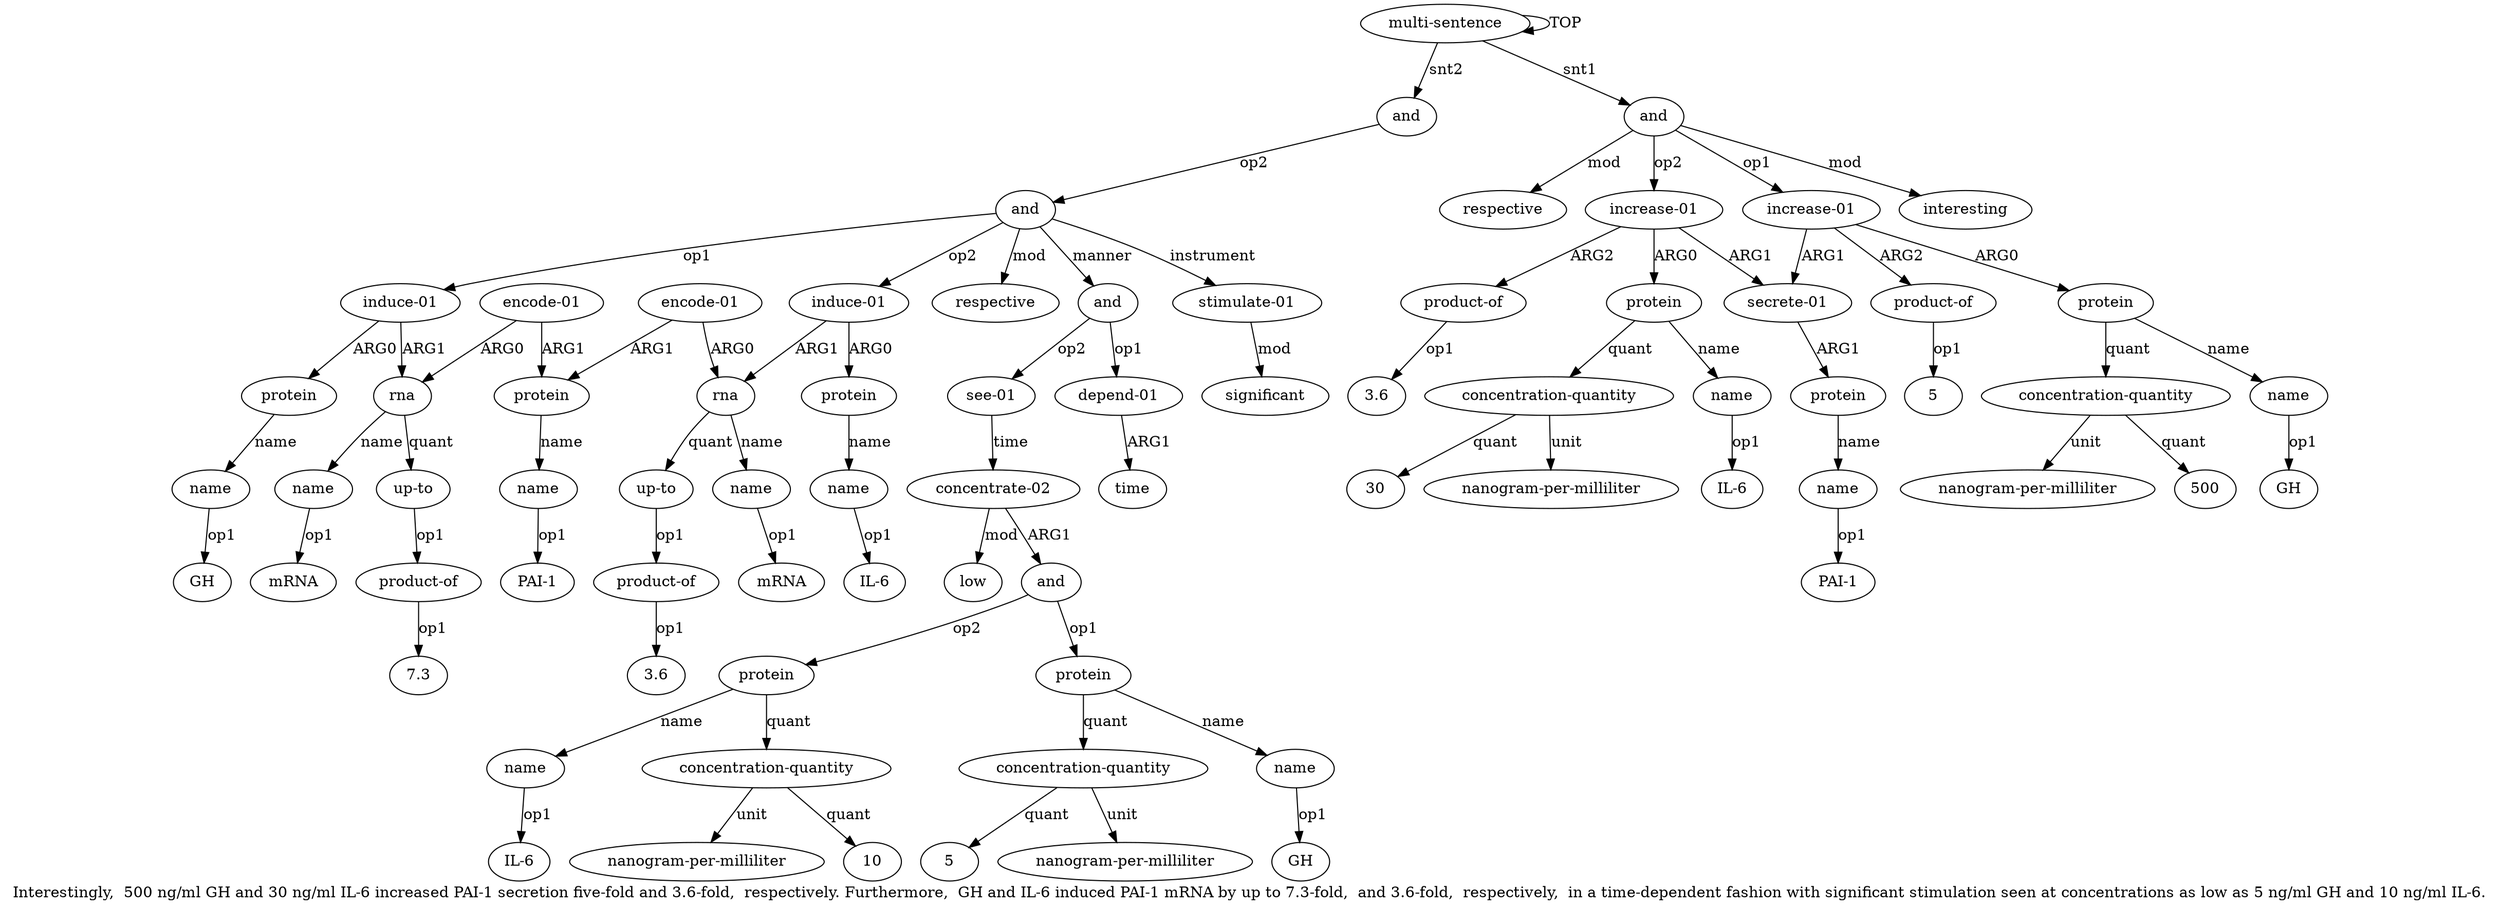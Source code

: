 digraph  {
	graph [label="Interestingly,  500 ng/ml GH and 30 ng/ml IL-6 increased PAI-1 secretion five-fold and 3.6-fold,  respectively. Furthermore,  GH \
and IL-6 induced PAI-1 mRNA by up to 7.3-fold,  and 3.6-fold,  respectively,  in a time-dependent fashion with significant stimulation \
seen at concentrations as low as 5 ng/ml GH and 10 ng/ml IL-6."];
	node [label="\N"];
	a20	 [color=black,
		gold_ind=20,
		gold_label=and,
		label=and,
		test_ind=20,
		test_label=and];
	a21	 [color=black,
		gold_ind=21,
		gold_label="induce-01",
		label="induce-01",
		test_ind=21,
		test_label="induce-01"];
	a20 -> a21 [key=0,
	color=black,
	gold_label=op1,
	label=op1,
	test_label=op1];
a31 [color=black,
	gold_ind=31,
	gold_label="induce-01",
	label="induce-01",
	test_ind=31,
	test_label="induce-01"];
a20 -> a31 [key=0,
color=black,
gold_label=op2,
label=op2,
test_label=op2];
a39 [color=black,
gold_ind=39,
gold_label=respective,
label=respective,
test_ind=39,
test_label=respective];
a20 -> a39 [key=0,
color=black,
gold_label=mod,
label=mod,
test_label=mod];
a42 [color=black,
gold_ind=42,
gold_label=and,
label=and,
test_ind=42,
test_label=and];
a20 -> a42 [key=0,
color=black,
gold_label=manner,
label=manner,
test_label=manner];
a40 [color=black,
gold_ind=40,
gold_label="stimulate-01",
label="stimulate-01",
test_ind=40,
test_label="stimulate-01"];
a20 -> a40 [key=0,
color=black,
gold_label=instrument,
label=instrument,
test_label=instrument];
a22 [color=black,
gold_ind=22,
gold_label=protein,
label=protein,
test_ind=22,
test_label=protein];
a21 -> a22 [key=0,
color=black,
gold_label=ARG0,
label=ARG0,
test_label=ARG0];
a24 [color=black,
gold_ind=24,
gold_label=rna,
label=rna,
test_ind=24,
test_label=rna];
a21 -> a24 [key=0,
color=black,
gold_label=ARG1,
label=ARG1,
test_label=ARG1];
a23 [color=black,
gold_ind=23,
gold_label=name,
label=name,
test_ind=23,
test_label=name];
a22 -> a23 [key=0,
color=black,
gold_label=name,
label=name,
test_label=name];
"a23 GH" [color=black,
gold_ind=-1,
gold_label=GH,
label=GH,
test_ind=-1,
test_label=GH];
a23 -> "a23 GH" [key=0,
color=black,
gold_label=op1,
label=op1,
test_label=op1];
a25 [color=black,
gold_ind=25,
gold_label=name,
label=name,
test_ind=25,
test_label=name];
a24 -> a25 [key=0,
color=black,
gold_label=name,
label=name,
test_label=name];
a29 [color=black,
gold_ind=29,
gold_label="up-to",
label="up-to",
test_ind=29,
test_label="up-to"];
a24 -> a29 [key=0,
color=black,
gold_label=quant,
label=quant,
test_label=quant];
"a25 mRNA" [color=black,
gold_ind=-1,
gold_label=mRNA,
label=mRNA,
test_ind=-1,
test_label=mRNA];
a25 -> "a25 mRNA" [key=0,
color=black,
gold_label=op1,
label=op1,
test_label=op1];
a26 [color=black,
gold_ind=26,
gold_label="encode-01",
label="encode-01",
test_ind=26,
test_label="encode-01"];
a26 -> a24 [key=0,
color=black,
gold_label=ARG0,
label=ARG0,
test_label=ARG0];
a27 [color=black,
gold_ind=27,
gold_label=protein,
label=protein,
test_ind=27,
test_label=protein];
a26 -> a27 [key=0,
color=black,
gold_label=ARG1,
label=ARG1,
test_label=ARG1];
a28 [color=black,
gold_ind=28,
gold_label=name,
label=name,
test_ind=28,
test_label=name];
a27 -> a28 [key=0,
color=black,
gold_label=name,
label=name,
test_label=name];
"a28 PAI-1" [color=black,
gold_ind=-1,
gold_label="PAI-1",
label="PAI-1",
test_ind=-1,
test_label="PAI-1"];
a28 -> "a28 PAI-1" [key=0,
color=black,
gold_label=op1,
label=op1,
test_label=op1];
a30 [color=black,
gold_ind=30,
gold_label="product-of",
label="product-of",
test_ind=30,
test_label="product-of"];
a29 -> a30 [key=0,
color=black,
gold_label=op1,
label=op1,
test_label=op1];
"a33 IL-6" [color=black,
gold_ind=-1,
gold_label="IL-6",
label="IL-6",
test_ind=-1,
test_label="IL-6"];
"a38 3.6" [color=black,
gold_ind=-1,
gold_label=3.6,
label=3.6,
test_ind=-1,
test_label=3.6];
a34 [color=black,
gold_ind=34,
gold_label=rna,
label=rna,
test_ind=34,
test_label=rna];
a31 -> a34 [key=0,
color=black,
gold_label=ARG1,
label=ARG1,
test_label=ARG1];
a32 [color=black,
gold_ind=32,
gold_label=protein,
label=protein,
test_ind=32,
test_label=protein];
a31 -> a32 [key=0,
color=black,
gold_label=ARG0,
label=ARG0,
test_label=ARG0];
"a30 7.3" [color=black,
gold_ind=-1,
gold_label=7.3,
label=7.3,
test_ind=-1,
test_label=7.3];
a30 -> "a30 7.3" [key=0,
color=black,
gold_label=op1,
label=op1,
test_label=op1];
"a50 5" [color=black,
gold_ind=-1,
gold_label=5,
label=5,
test_ind=-1,
test_label=5];
"a16 3.6" [color=black,
gold_ind=-1,
gold_label=3.6,
label=3.6,
test_ind=-1,
test_label=3.6];
a37 [color=black,
gold_ind=37,
gold_label="up-to",
label="up-to",
test_ind=37,
test_label="up-to"];
a38 [color=black,
gold_ind=38,
gold_label="product-of",
label="product-of",
test_ind=38,
test_label="product-of"];
a37 -> a38 [key=0,
color=black,
gold_label=op1,
label=op1,
test_label=op1];
"a49 GH" [color=black,
gold_ind=-1,
gold_label=GH,
label=GH,
test_ind=-1,
test_label=GH];
a36 [color=black,
gold_ind=36,
gold_label="encode-01",
label="encode-01",
test_ind=36,
test_label="encode-01"];
a36 -> a27 [key=0,
color=black,
gold_label=ARG1,
label=ARG1,
test_label=ARG1];
a36 -> a34 [key=0,
color=black,
gold_label=ARG0,
label=ARG0,
test_label=ARG0];
a33 [color=black,
gold_ind=33,
gold_label=name,
label=name,
test_ind=33,
test_label=name];
a33 -> "a33 IL-6" [key=0,
color=black,
gold_label=op1,
label=op1,
test_label=op1];
a35 [color=black,
gold_ind=35,
gold_label=name,
label=name,
test_ind=35,
test_label=name];
"a35 mRNA" [color=black,
gold_ind=-1,
gold_label=mRNA,
label=mRNA,
test_ind=-1,
test_label=mRNA];
a35 -> "a35 mRNA" [key=0,
color=black,
gold_label=op1,
label=op1,
test_label=op1];
"a14 30" [color=black,
gold_ind=-1,
gold_label=30,
label=30,
test_ind=-1,
test_label=30];
a34 -> a37 [key=0,
color=black,
gold_label=quant,
label=quant,
test_label=quant];
a34 -> a35 [key=0,
color=black,
gold_label=name,
label=name,
test_label=name];
a51 [color=black,
gold_ind=51,
gold_label="nanogram-per-milliliter",
label="nanogram-per-milliliter",
test_ind=51,
test_label="nanogram-per-milliliter"];
a50 [color=black,
gold_ind=50,
gold_label="concentration-quantity",
label="concentration-quantity",
test_ind=50,
test_label="concentration-quantity"];
a50 -> "a50 5" [key=0,
color=black,
gold_label=quant,
label=quant,
test_label=quant];
a50 -> a51 [key=0,
color=black,
gold_label=unit,
label=unit,
test_label=unit];
a53 [color=black,
gold_ind=53,
gold_label=name,
label=name,
test_ind=53,
test_label=name];
"a53 IL-6" [color=black,
gold_ind=-1,
gold_label="IL-6",
label="IL-6",
test_ind=-1,
test_label="IL-6"];
a53 -> "a53 IL-6" [key=0,
color=black,
gold_label=op1,
label=op1,
test_label=op1];
a52 [color=black,
gold_ind=52,
gold_label=protein,
label=protein,
test_ind=52,
test_label=protein];
a52 -> a53 [key=0,
color=black,
gold_label=name,
label=name,
test_label=name];
a54 [color=black,
gold_ind=54,
gold_label="concentration-quantity",
label="concentration-quantity",
test_ind=54,
test_label="concentration-quantity"];
a52 -> a54 [key=0,
color=black,
gold_label=quant,
label=quant,
test_label=quant];
a55 [color=black,
gold_ind=55,
gold_label="nanogram-per-milliliter",
label="nanogram-per-milliliter",
test_ind=55,
test_label="nanogram-per-milliliter"];
a54 -> a55 [key=0,
color=black,
gold_label=unit,
label=unit,
test_label=unit];
"a54 10" [color=black,
gold_ind=-1,
gold_label=10,
label=10,
test_ind=-1,
test_label=10];
a54 -> "a54 10" [key=0,
color=black,
gold_label=quant,
label=quant,
test_label=quant];
a56 [color=black,
gold_ind=56,
gold_label=low,
label=low,
test_ind=56,
test_label=low];
"a13 IL-6" [color=black,
gold_ind=-1,
gold_label="IL-6",
label="IL-6",
test_ind=-1,
test_label="IL-6"];
a32 -> a33 [key=0,
color=black,
gold_label=name,
label=name,
test_label=name];
"a4 GH" [color=black,
gold_ind=-1,
gold_label=GH,
label=GH,
test_ind=-1,
test_label=GH];
a15 [color=black,
gold_ind=15,
gold_label="nanogram-per-milliliter",
label="nanogram-per-milliliter",
test_ind=15,
test_label="nanogram-per-milliliter"];
a14 [color=black,
gold_ind=14,
gold_label="concentration-quantity",
label="concentration-quantity",
test_ind=14,
test_label="concentration-quantity"];
a14 -> "a14 30" [key=0,
color=black,
gold_label=quant,
label=quant,
test_label=quant];
a14 -> a15 [key=0,
color=black,
gold_label=unit,
label=unit,
test_label=unit];
a17 [color=black,
gold_ind=17,
gold_label=respective,
label=respective,
test_ind=17,
test_label=respective];
a16 [color=black,
gold_ind=16,
gold_label="product-of",
label="product-of",
test_ind=16,
test_label="product-of"];
a16 -> "a16 3.6" [key=0,
color=black,
gold_label=op1,
label=op1,
test_label=op1];
a11 [color=black,
gold_ind=11,
gold_label="increase-01",
label="increase-01",
test_ind=11,
test_label="increase-01"];
a11 -> a16 [key=0,
color=black,
gold_label=ARG2,
label=ARG2,
test_label=ARG2];
a12 [color=black,
gold_ind=12,
gold_label=protein,
label=protein,
test_ind=12,
test_label=protein];
a11 -> a12 [key=0,
color=black,
gold_label=ARG0,
label=ARG0,
test_label=ARG0];
a7 [color=black,
gold_ind=7,
gold_label="secrete-01",
label="secrete-01",
test_ind=7,
test_label="secrete-01"];
a11 -> a7 [key=0,
color=black,
gold_label=ARG1,
label=ARG1,
test_label=ARG1];
a10 [color=black,
gold_ind=10,
gold_label="product-of",
label="product-of",
test_ind=10,
test_label="product-of"];
"a10 5" [color=black,
gold_ind=-1,
gold_label=5,
label=5,
test_ind=-1,
test_label=5];
a10 -> "a10 5" [key=0,
color=black,
gold_label=op1,
label=op1,
test_label=op1];
a13 [color=black,
gold_ind=13,
gold_label=name,
label=name,
test_ind=13,
test_label=name];
a13 -> "a13 IL-6" [key=0,
color=black,
gold_label=op1,
label=op1,
test_label=op1];
a12 -> a14 [key=0,
color=black,
gold_label=quant,
label=quant,
test_label=quant];
a12 -> a13 [key=0,
color=black,
gold_label=name,
label=name,
test_label=name];
a38 -> "a38 3.6" [key=0,
color=black,
gold_label=op1,
label=op1,
test_label=op1];
a19 [color=black,
gold_ind=19,
gold_label=and,
label=and,
test_ind=19,
test_label=and];
a19 -> a20 [key=0,
color=black,
gold_label=op2,
label=op2,
test_label=op2];
a18 [color=black,
gold_ind=18,
gold_label=interesting,
label=interesting,
test_ind=18,
test_label=interesting];
a1 [color=black,
gold_ind=1,
gold_label=and,
label=and,
test_ind=1,
test_label=and];
a1 -> a17 [key=0,
color=black,
gold_label=mod,
label=mod,
test_label=mod];
a1 -> a11 [key=0,
color=black,
gold_label=op2,
label=op2,
test_label=op2];
a1 -> a18 [key=0,
color=black,
gold_label=mod,
label=mod,
test_label=mod];
a2 [color=black,
gold_ind=2,
gold_label="increase-01",
label="increase-01",
test_ind=2,
test_label="increase-01"];
a1 -> a2 [key=0,
color=black,
gold_label=op1,
label=op1,
test_label=op1];
a0 [color=black,
gold_ind=0,
gold_label="multi-sentence",
label="multi-sentence",
test_ind=0,
test_label="multi-sentence"];
a0 -> a19 [key=0,
color=black,
gold_label=snt2,
label=snt2,
test_label=snt2];
a0 -> a1 [key=0,
color=black,
gold_label=snt1,
label=snt1,
test_label=snt1];
a0 -> a0 [key=0,
color=black,
gold_label=TOP,
label=TOP,
test_label=TOP];
a3 [color=black,
gold_ind=3,
gold_label=protein,
label=protein,
test_ind=3,
test_label=protein];
a5 [color=black,
gold_ind=5,
gold_label="concentration-quantity",
label="concentration-quantity",
test_ind=5,
test_label="concentration-quantity"];
a3 -> a5 [key=0,
color=black,
gold_label=quant,
label=quant,
test_label=quant];
a4 [color=black,
gold_ind=4,
gold_label=name,
label=name,
test_ind=4,
test_label=name];
a3 -> a4 [key=0,
color=black,
gold_label=name,
label=name,
test_label=name];
a2 -> a10 [key=0,
color=black,
gold_label=ARG2,
label=ARG2,
test_label=ARG2];
a2 -> a3 [key=0,
color=black,
gold_label=ARG0,
label=ARG0,
test_label=ARG0];
a2 -> a7 [key=0,
color=black,
gold_label=ARG1,
label=ARG1,
test_label=ARG1];
a6 [color=black,
gold_ind=6,
gold_label="nanogram-per-milliliter",
label="nanogram-per-milliliter",
test_ind=6,
test_label="nanogram-per-milliliter"];
a5 -> a6 [key=0,
color=black,
gold_label=unit,
label=unit,
test_label=unit];
"a5 500" [color=black,
gold_ind=-1,
gold_label=500,
label=500,
test_ind=-1,
test_label=500];
a5 -> "a5 500" [key=0,
color=black,
gold_label=quant,
label=quant,
test_label=quant];
a4 -> "a4 GH" [key=0,
color=black,
gold_label=op1,
label=op1,
test_label=op1];
a8 [color=black,
gold_ind=8,
gold_label=protein,
label=protein,
test_ind=8,
test_label=protein];
a7 -> a8 [key=0,
color=black,
gold_label=ARG1,
label=ARG1,
test_label=ARG1];
a9 [color=black,
gold_ind=9,
gold_label=name,
label=name,
test_ind=9,
test_label=name];
"a9 PAI-1" [color=black,
gold_ind=-1,
gold_label="PAI-1",
label="PAI-1",
test_ind=-1,
test_label="PAI-1"];
a9 -> "a9 PAI-1" [key=0,
color=black,
gold_label=op1,
label=op1,
test_label=op1];
a8 -> a9 [key=0,
color=black,
gold_label=name,
label=name,
test_label=name];
a46 [color=black,
gold_ind=46,
gold_label="concentrate-02",
label="concentrate-02",
test_ind=46,
test_label="concentrate-02"];
a46 -> a56 [key=0,
color=black,
gold_label=mod,
label=mod,
test_label=mod];
a47 [color=black,
gold_ind=47,
gold_label=and,
label=and,
test_ind=47,
test_label=and];
a46 -> a47 [key=0,
color=black,
gold_label=ARG1,
label=ARG1,
test_label=ARG1];
a47 -> a52 [key=0,
color=black,
gold_label=op2,
label=op2,
test_label=op2];
a48 [color=black,
gold_ind=48,
gold_label=protein,
label=protein,
test_ind=48,
test_label=protein];
a47 -> a48 [key=0,
color=black,
gold_label=op1,
label=op1,
test_label=op1];
a44 [color=black,
gold_ind=44,
gold_label=time,
label=time,
test_ind=44,
test_label=time];
a45 [color=black,
gold_ind=45,
gold_label="see-01",
label="see-01",
test_ind=45,
test_label="see-01"];
a45 -> a46 [key=0,
color=black,
gold_label=time,
label=time,
test_label=time];
a42 -> a45 [key=0,
color=black,
gold_label=op2,
label=op2,
test_label=op2];
a43 [color=black,
gold_ind=43,
gold_label="depend-01",
label="depend-01",
test_ind=43,
test_label="depend-01"];
a42 -> a43 [key=0,
color=black,
gold_label=op1,
label=op1,
test_label=op1];
a43 -> a44 [key=0,
color=black,
gold_label=ARG1,
label=ARG1,
test_label=ARG1];
a41 [color=black,
gold_ind=41,
gold_label=significant,
label=significant,
test_ind=41,
test_label=significant];
a40 -> a41 [key=0,
color=black,
gold_label=mod,
label=mod,
test_label=mod];
a48 -> a50 [key=0,
color=black,
gold_label=quant,
label=quant,
test_label=quant];
a49 [color=black,
gold_ind=49,
gold_label=name,
label=name,
test_ind=49,
test_label=name];
a48 -> a49 [key=0,
color=black,
gold_label=name,
label=name,
test_label=name];
a49 -> "a49 GH" [key=0,
color=black,
gold_label=op1,
label=op1,
test_label=op1];
}
